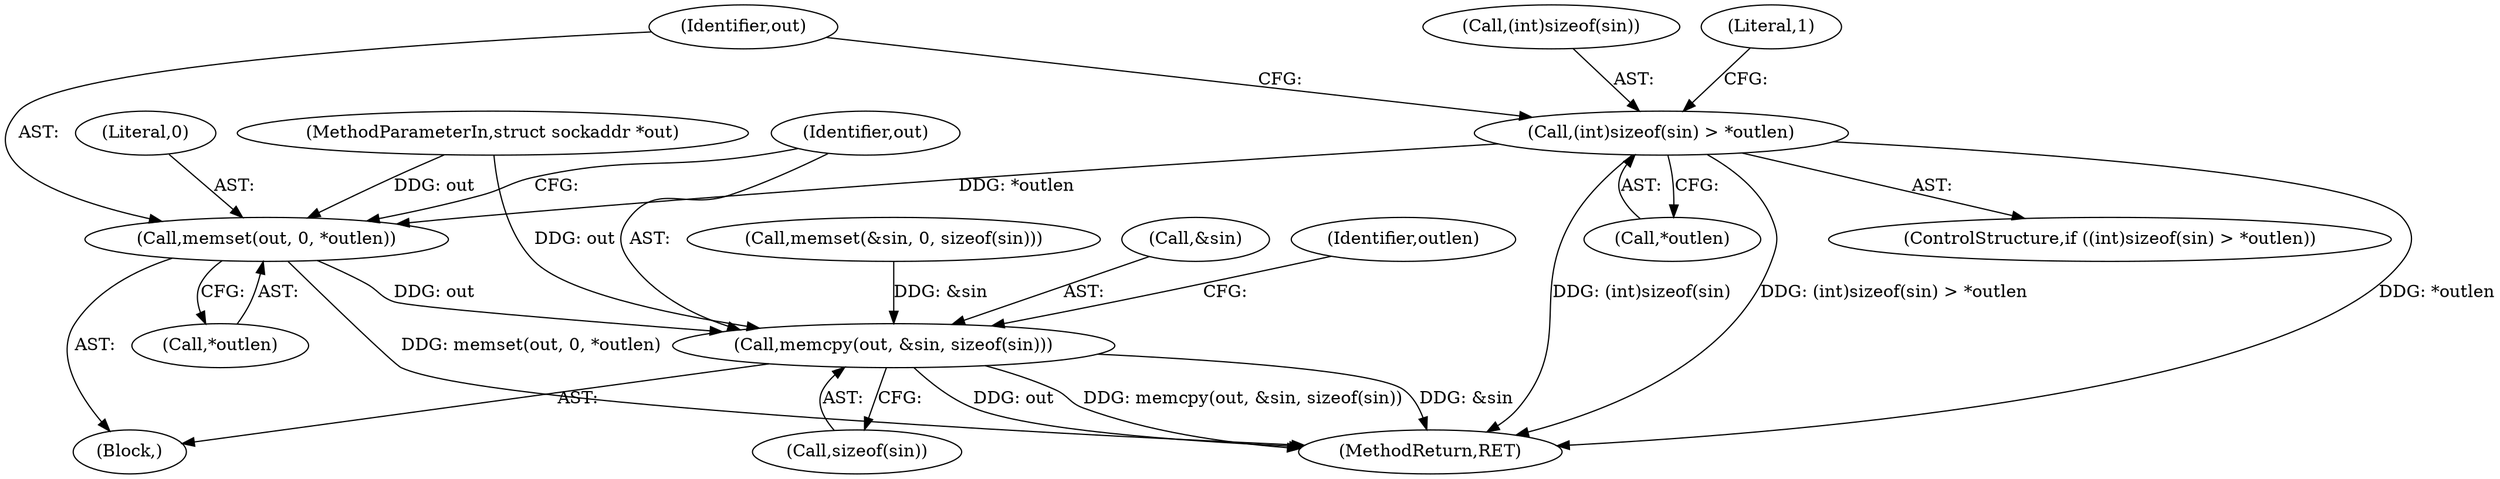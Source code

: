 digraph "0_libevent_329acc18a0768c21ba22522f01a5c7f46cacc4d5@pointer" {
"1000400" [label="(Call,(int)sizeof(sin) > *outlen)"];
"1000410" [label="(Call,memset(out, 0, *outlen))"];
"1000415" [label="(Call,memcpy(out, &sin, sizeof(sin)))"];
"1000410" [label="(Call,memset(out, 0, *outlen))"];
"1000104" [label="(MethodParameterIn,struct sockaddr *out)"];
"1000428" [label="(MethodReturn,RET)"];
"1000361" [label="(Block,)"];
"1000413" [label="(Call,*outlen)"];
"1000417" [label="(Call,&sin)"];
"1000419" [label="(Call,sizeof(sin))"];
"1000405" [label="(Call,*outlen)"];
"1000423" [label="(Identifier,outlen)"];
"1000412" [label="(Literal,0)"];
"1000411" [label="(Identifier,out)"];
"1000416" [label="(Identifier,out)"];
"1000400" [label="(Call,(int)sizeof(sin) > *outlen)"];
"1000401" [label="(Call,(int)sizeof(sin))"];
"1000399" [label="(ControlStructure,if ((int)sizeof(sin) > *outlen))"];
"1000363" [label="(Call,memset(&sin, 0, sizeof(sin)))"];
"1000415" [label="(Call,memcpy(out, &sin, sizeof(sin)))"];
"1000409" [label="(Literal,1)"];
"1000400" -> "1000399"  [label="AST: "];
"1000400" -> "1000405"  [label="CFG: "];
"1000401" -> "1000400"  [label="AST: "];
"1000405" -> "1000400"  [label="AST: "];
"1000409" -> "1000400"  [label="CFG: "];
"1000411" -> "1000400"  [label="CFG: "];
"1000400" -> "1000428"  [label="DDG: *outlen"];
"1000400" -> "1000428"  [label="DDG: (int)sizeof(sin)"];
"1000400" -> "1000428"  [label="DDG: (int)sizeof(sin) > *outlen"];
"1000400" -> "1000410"  [label="DDG: *outlen"];
"1000410" -> "1000361"  [label="AST: "];
"1000410" -> "1000413"  [label="CFG: "];
"1000411" -> "1000410"  [label="AST: "];
"1000412" -> "1000410"  [label="AST: "];
"1000413" -> "1000410"  [label="AST: "];
"1000416" -> "1000410"  [label="CFG: "];
"1000410" -> "1000428"  [label="DDG: memset(out, 0, *outlen)"];
"1000104" -> "1000410"  [label="DDG: out"];
"1000410" -> "1000415"  [label="DDG: out"];
"1000415" -> "1000361"  [label="AST: "];
"1000415" -> "1000419"  [label="CFG: "];
"1000416" -> "1000415"  [label="AST: "];
"1000417" -> "1000415"  [label="AST: "];
"1000419" -> "1000415"  [label="AST: "];
"1000423" -> "1000415"  [label="CFG: "];
"1000415" -> "1000428"  [label="DDG: out"];
"1000415" -> "1000428"  [label="DDG: memcpy(out, &sin, sizeof(sin))"];
"1000415" -> "1000428"  [label="DDG: &sin"];
"1000104" -> "1000415"  [label="DDG: out"];
"1000363" -> "1000415"  [label="DDG: &sin"];
}
